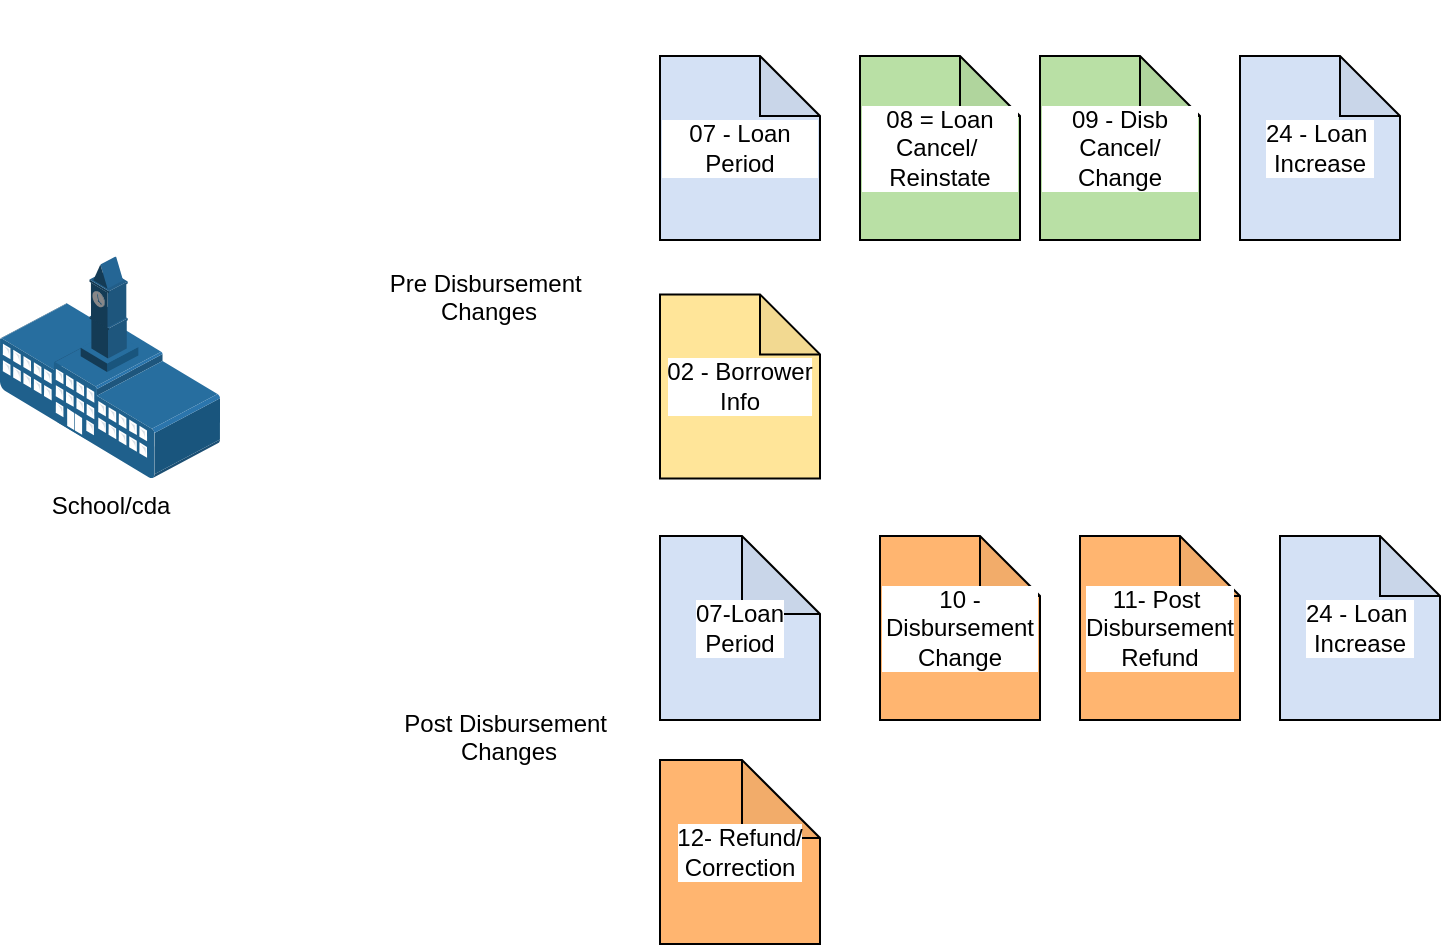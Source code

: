 <mxfile version="14.8.3" type="github">
  <diagram id="K0j5OCTELVZv-EC5O6D2" name="Page-1">
    <mxGraphModel dx="855" dy="564" grid="1" gridSize="10" guides="1" tooltips="1" connect="1" arrows="1" fold="1" page="1" pageScale="1" pageWidth="850" pageHeight="1100" math="0" shadow="0">
      <root>
        <mxCell id="0" />
        <mxCell id="1" parent="0" />
        <mxCell id="yJGauPnEhfRK39gL0J9s-20" value="School/cda" style="points=[];aspect=fixed;html=1;align=center;shadow=0;dashed=0;image;image=img/lib/allied_telesis/buildings/School_Building.svg;labelBackgroundColor=white;fillColor=#FFFF99;" vertex="1" parent="1">
          <mxGeometry x="70" y="318" width="110" height="111.2" as="geometry" />
        </mxCell>
        <mxCell id="yJGauPnEhfRK39gL0J9s-25" value="Pre Disbursement&amp;nbsp;&lt;br&gt;Changes" style="shape=image;html=1;verticalAlign=top;verticalLabelPosition=bottom;labelBackgroundColor=#ffffff;imageAspect=0;aspect=fixed;image=https://cdn3.iconfinder.com/data/icons/computing-technology/90/Cloud_storage-RAD-128.png;fillColor=#CCFF99;" vertex="1" parent="1">
          <mxGeometry x="250" y="190" width="128" height="128" as="geometry" />
        </mxCell>
        <mxCell id="yJGauPnEhfRK39gL0J9s-27" value="Post Disbursement&amp;nbsp;&lt;br&gt;Changes" style="shape=image;html=1;verticalAlign=top;verticalLabelPosition=bottom;labelBackgroundColor=#ffffff;imageAspect=0;aspect=fixed;image=https://cdn3.iconfinder.com/data/icons/computing-technology/90/Cloud_storage-RAD-128.png;fillColor=#CCFF99;" vertex="1" parent="1">
          <mxGeometry x="260" y="410" width="128" height="128" as="geometry" />
        </mxCell>
        <mxCell id="yJGauPnEhfRK39gL0J9s-29" value="07 - Loan Period" style="shape=note;whiteSpace=wrap;html=1;backgroundOutline=1;darkOpacity=0.05;labelBackgroundColor=white;fillColor=#D4E1F5;verticalAlign=middle;" vertex="1" parent="1">
          <mxGeometry x="400" y="218" width="80" height="92" as="geometry" />
        </mxCell>
        <mxCell id="yJGauPnEhfRK39gL0J9s-30" value="08 = Loan Cancel/&amp;nbsp;&lt;br&gt;Reinstate" style="shape=note;whiteSpace=wrap;html=1;backgroundOutline=1;darkOpacity=0.05;labelBackgroundColor=white;fillColor=#B9E0A5;verticalAlign=middle;" vertex="1" parent="1">
          <mxGeometry x="500" y="218" width="80" height="92" as="geometry" />
        </mxCell>
        <mxCell id="yJGauPnEhfRK39gL0J9s-31" value="09 - Disb&lt;br&gt;Cancel/ Change" style="shape=note;whiteSpace=wrap;html=1;backgroundOutline=1;darkOpacity=0.05;labelBackgroundColor=white;fillColor=#B9E0A5;verticalAlign=middle;" vertex="1" parent="1">
          <mxGeometry x="590" y="218" width="80" height="92" as="geometry" />
        </mxCell>
        <mxCell id="yJGauPnEhfRK39gL0J9s-32" value="24 - Loan&amp;nbsp;&lt;br&gt;Increase" style="shape=note;whiteSpace=wrap;html=1;backgroundOutline=1;darkOpacity=0.05;labelBackgroundColor=white;fillColor=#D4E1F5;verticalAlign=middle;" vertex="1" parent="1">
          <mxGeometry x="690" y="218" width="80" height="92" as="geometry" />
        </mxCell>
        <mxCell id="yJGauPnEhfRK39gL0J9s-33" value="02 - Borrower&lt;br&gt;Info" style="shape=note;whiteSpace=wrap;html=1;backgroundOutline=1;darkOpacity=0.05;labelBackgroundColor=white;fillColor=#FFE599;verticalAlign=middle;" vertex="1" parent="1">
          <mxGeometry x="400" y="337.2" width="80" height="92" as="geometry" />
        </mxCell>
        <mxCell id="yJGauPnEhfRK39gL0J9s-34" value="07-Loan&lt;br&gt;Period" style="shape=note;whiteSpace=wrap;html=1;backgroundOutline=1;darkOpacity=0.05;labelBackgroundColor=white;fillColor=#D4E1F5;verticalAlign=middle;size=39;" vertex="1" parent="1">
          <mxGeometry x="400" y="458" width="80" height="92" as="geometry" />
        </mxCell>
        <mxCell id="yJGauPnEhfRK39gL0J9s-35" value="10 - Disbursement&lt;br&gt;Change" style="shape=note;whiteSpace=wrap;html=1;backgroundOutline=1;darkOpacity=0.05;labelBackgroundColor=white;fillColor=#FFB570;verticalAlign=middle;" vertex="1" parent="1">
          <mxGeometry x="510" y="458" width="80" height="92" as="geometry" />
        </mxCell>
        <mxCell id="yJGauPnEhfRK39gL0J9s-36" value="11- Post&amp;nbsp;&lt;br&gt;Disbursement&lt;br&gt;Refund" style="shape=note;whiteSpace=wrap;html=1;backgroundOutline=1;darkOpacity=0.05;labelBackgroundColor=white;fillColor=#FFB570;verticalAlign=middle;" vertex="1" parent="1">
          <mxGeometry x="610" y="458" width="80" height="92" as="geometry" />
        </mxCell>
        <mxCell id="yJGauPnEhfRK39gL0J9s-38" value="12- Refund/&lt;br&gt;Correction" style="shape=note;whiteSpace=wrap;html=1;backgroundOutline=1;darkOpacity=0.05;labelBackgroundColor=white;fillColor=#FFB570;verticalAlign=middle;size=39;" vertex="1" parent="1">
          <mxGeometry x="400" y="570" width="80" height="92" as="geometry" />
        </mxCell>
        <mxCell id="yJGauPnEhfRK39gL0J9s-39" value="24 - Loan&amp;nbsp;&lt;br&gt;Increase" style="shape=note;whiteSpace=wrap;html=1;backgroundOutline=1;darkOpacity=0.05;labelBackgroundColor=white;fillColor=#D4E1F5;verticalAlign=middle;" vertex="1" parent="1">
          <mxGeometry x="710" y="458" width="80" height="92" as="geometry" />
        </mxCell>
      </root>
    </mxGraphModel>
  </diagram>
</mxfile>
